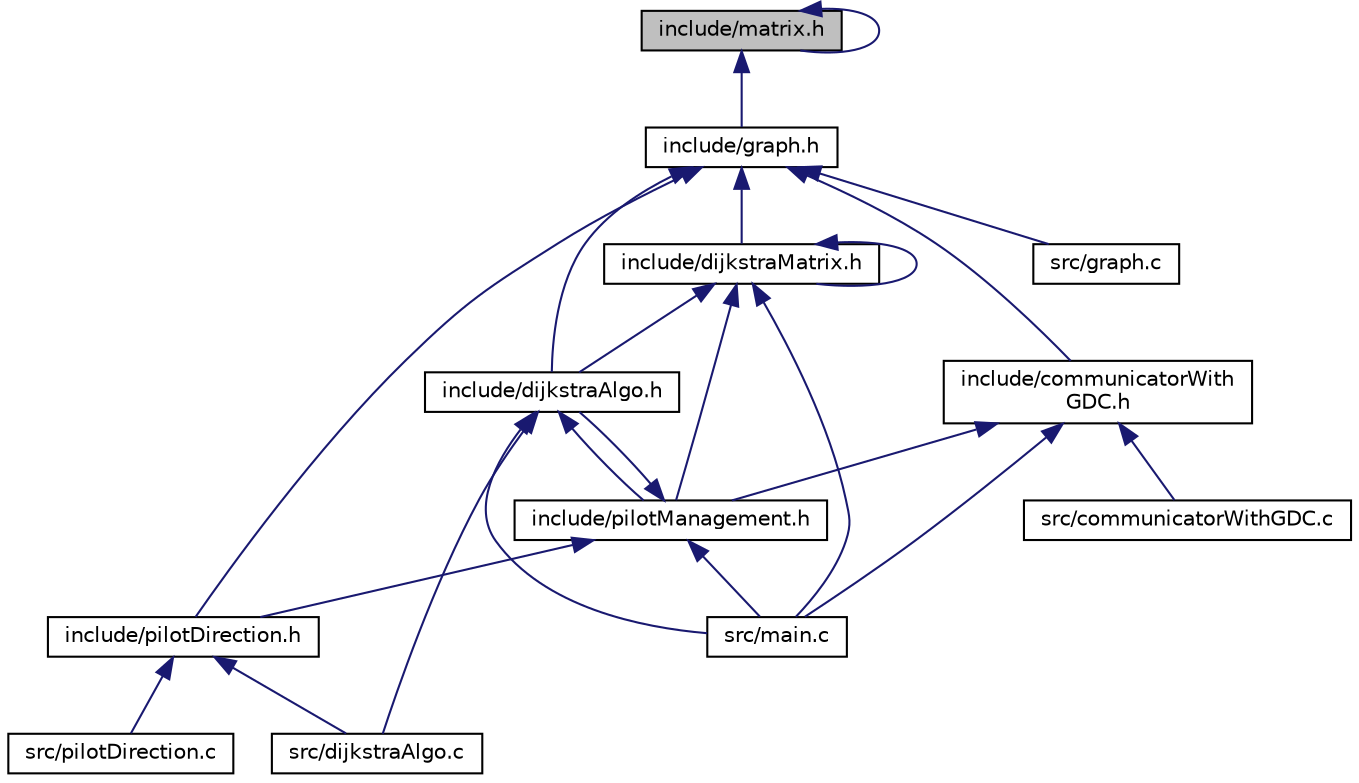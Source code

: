 digraph "include/matrix.h"
{
 // LATEX_PDF_SIZE
  edge [fontname="Helvetica",fontsize="10",labelfontname="Helvetica",labelfontsize="10"];
  node [fontname="Helvetica",fontsize="10",shape=record];
  Node1 [label="include/matrix.h",height=0.2,width=0.4,color="black", fillcolor="grey75", style="filled", fontcolor="black",tooltip="This file contains functions to manage a matrix."];
  Node1 -> Node2 [dir="back",color="midnightblue",fontsize="10",style="solid",fontname="Helvetica"];
  Node2 [label="include/graph.h",height=0.2,width=0.4,color="black", fillcolor="white", style="filled",URL="$graph_8h_source.html",tooltip=" "];
  Node2 -> Node3 [dir="back",color="midnightblue",fontsize="10",style="solid",fontname="Helvetica"];
  Node3 [label="include/dijkstraAlgo.h",height=0.2,width=0.4,color="black", fillcolor="white", style="filled",URL="$dijkstraAlgo_8h.html",tooltip="This file contains the prototypes / declarations to implement the Dijstra's algo."];
  Node3 -> Node4 [dir="back",color="midnightblue",fontsize="10",style="solid",fontname="Helvetica"];
  Node4 [label="src/dijkstraAlgo.c",height=0.2,width=0.4,color="black", fillcolor="white", style="filled",URL="$dijkstraAlgo_8c.html",tooltip="This file contains the functions to implement the Dijstra's algo."];
  Node3 -> Node5 [dir="back",color="midnightblue",fontsize="10",style="solid",fontname="Helvetica"];
  Node5 [label="include/pilotManagement.h",height=0.2,width=0.4,color="black", fillcolor="white", style="filled",URL="$pilotManagement_8h.html",tooltip="This file contains the functions used to manage a pilot."];
  Node5 -> Node3 [dir="back",color="midnightblue",fontsize="10",style="solid",fontname="Helvetica"];
  Node5 -> Node6 [dir="back",color="midnightblue",fontsize="10",style="solid",fontname="Helvetica"];
  Node6 [label="src/main.c",height=0.2,width=0.4,color="black", fillcolor="white", style="filled",URL="$main_8c.html",tooltip="This file the main function to test a program."];
  Node5 -> Node7 [dir="back",color="midnightblue",fontsize="10",style="solid",fontname="Helvetica"];
  Node7 [label="include/pilotDirection.h",height=0.2,width=0.4,color="black", fillcolor="white", style="filled",URL="$pilotDirection_8h.html",tooltip="This file contains the prototypes / declarations used to choose the pilot's direction."];
  Node7 -> Node4 [dir="back",color="midnightblue",fontsize="10",style="solid",fontname="Helvetica"];
  Node7 -> Node8 [dir="back",color="midnightblue",fontsize="10",style="solid",fontname="Helvetica"];
  Node8 [label="src/pilotDirection.c",height=0.2,width=0.4,color="black", fillcolor="white", style="filled",URL="$pilotDirection_8c.html",tooltip="This file contains the functions used to choose the pilot's direction/action."];
  Node3 -> Node6 [dir="back",color="midnightblue",fontsize="10",style="solid",fontname="Helvetica"];
  Node2 -> Node9 [dir="back",color="midnightblue",fontsize="10",style="solid",fontname="Helvetica"];
  Node9 [label="include/communicatorWith\lGDC.h",height=0.2,width=0.4,color="black", fillcolor="white", style="filled",URL="$communicatorWithGDC_8h.html",tooltip="This file is the prototypes used by communicatorWithGDC.c functions."];
  Node9 -> Node10 [dir="back",color="midnightblue",fontsize="10",style="solid",fontname="Helvetica"];
  Node10 [label="src/communicatorWithGDC.c",height=0.2,width=0.4,color="black", fillcolor="white", style="filled",URL="$communicatorWithGDC_8c.html",tooltip="This file is used to communicate with the GDC."];
  Node9 -> Node5 [dir="back",color="midnightblue",fontsize="10",style="solid",fontname="Helvetica"];
  Node9 -> Node6 [dir="back",color="midnightblue",fontsize="10",style="solid",fontname="Helvetica"];
  Node2 -> Node11 [dir="back",color="midnightblue",fontsize="10",style="solid",fontname="Helvetica"];
  Node11 [label="include/dijkstraMatrix.h",height=0.2,width=0.4,color="black", fillcolor="white", style="filled",URL="$dijkstraMatrix_8h_source.html",tooltip=" "];
  Node11 -> Node5 [dir="back",color="midnightblue",fontsize="10",style="solid",fontname="Helvetica"];
  Node11 -> Node11 [dir="back",color="midnightblue",fontsize="10",style="solid",fontname="Helvetica"];
  Node11 -> Node3 [dir="back",color="midnightblue",fontsize="10",style="solid",fontname="Helvetica"];
  Node11 -> Node6 [dir="back",color="midnightblue",fontsize="10",style="solid",fontname="Helvetica"];
  Node2 -> Node12 [dir="back",color="midnightblue",fontsize="10",style="solid",fontname="Helvetica"];
  Node12 [label="src/graph.c",height=0.2,width=0.4,color="black", fillcolor="white", style="filled",URL="$graph_8c.html",tooltip="This file contains the prototypes / declarations used to process a graph."];
  Node2 -> Node7 [dir="back",color="midnightblue",fontsize="10",style="solid",fontname="Helvetica"];
  Node1 -> Node1 [dir="back",color="midnightblue",fontsize="10",style="solid",fontname="Helvetica"];
}
